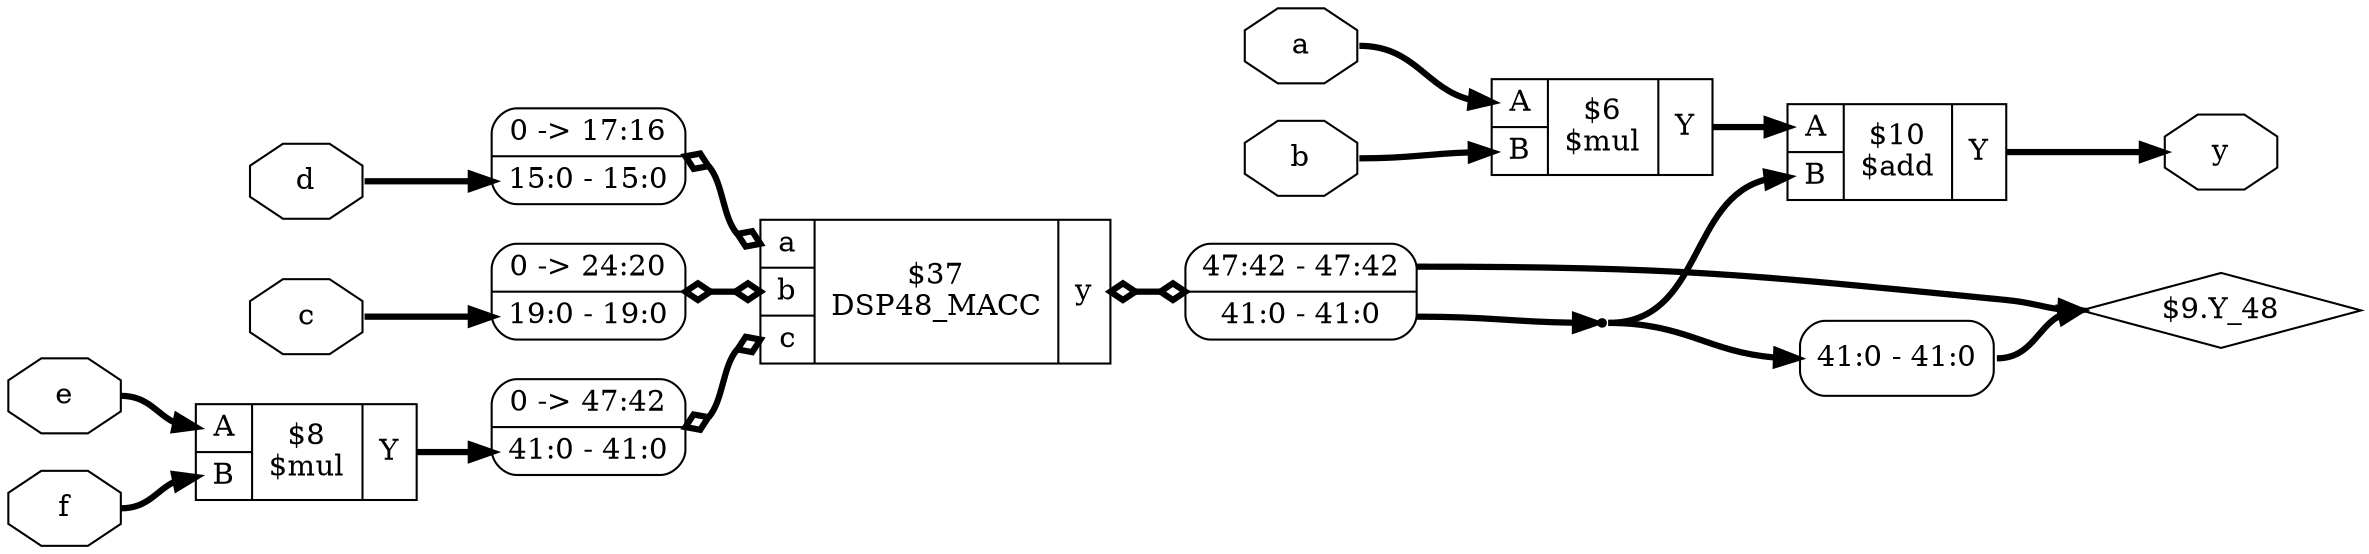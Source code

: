 digraph "test2" {
rankdir="LR";
remincross=true;
n5 [ shape=octagon, label="a", color="black", fontcolor="black"];
n6 [ shape=octagon, label="b", color="black", fontcolor="black"];
n7 [ shape=octagon, label="c", color="black", fontcolor="black"];
n8 [ shape=octagon, label="d", color="black", fontcolor="black"];
n9 [ shape=octagon, label="e", color="black", fontcolor="black"];
n10 [ shape=octagon, label="f", color="black", fontcolor="black"];
n11 [ shape=octagon, label="y", color="black", fontcolor="black"];
c15 [ shape=record, label="{{<p12> A|<p13> B}|$10\n$add|{<p14> Y}}",  ];
c16 [ shape=record, label="{{<p5> a|<p6> b|<p7> c}|$37\nDSP48_MACC|{<p11> y}}",  ];
x0 [ shape=record, style=rounded, label="0 -&gt; 17:16 |<s0> 15:0 - 15:0 ", color="black", fontcolor="black" ];
x0:e -> c16:p5:w [arrowhead=odiamond, arrowtail=odiamond, dir=both, color="black", fontcolor="black", style="setlinewidth(3)", label=""];
x1 [ shape=record, style=rounded, label="0 -&gt; 24:20 |<s0> 19:0 - 19:0 ", color="black", fontcolor="black" ];
x1:e -> c16:p6:w [arrowhead=odiamond, arrowtail=odiamond, dir=both, color="black", fontcolor="black", style="setlinewidth(3)", label=""];
x2 [ shape=record, style=rounded, label="0 -&gt; 47:42 |<s0> 41:0 - 41:0 ", color="black", fontcolor="black" ];
x2:e -> c16:p7:w [arrowhead=odiamond, arrowtail=odiamond, dir=both, color="black", fontcolor="black", style="setlinewidth(3)", label=""];
x3 [ shape=record, style=rounded, label="<s1> 47:42 - 47:42 |<s0> 41:0 - 41:0 ", color="black", fontcolor="black" ];
c16:p11:e -> x3:w [arrowhead=odiamond, arrowtail=odiamond, dir=both, color="black", fontcolor="black", style="setlinewidth(3)", label=""];
c17 [ shape=record, label="{{<p12> A|<p13> B}|$6\n$mul|{<p14> Y}}",  ];
c18 [ shape=record, label="{{<p12> A|<p13> B}|$8\n$mul|{<p14> Y}}",  ];
x4 [ shape=record, style=rounded, label="<s0> 41:0 - 41:0 ", color="black", fontcolor="black" ];
n1 [ shape=point ];
x3:s0:e -> n1:w [color="black", fontcolor="black", style="setlinewidth(3)", label=""];
n1:e -> c15:p13:w [color="black", fontcolor="black", style="setlinewidth(3)", label=""];
n1:e -> x4:w [color="black", fontcolor="black", style="setlinewidth(3)", label=""];
n10:e -> c18:p13:w [color="black", fontcolor="black", style="setlinewidth(3)", label=""];
c15:p14:e -> n11:w [color="black", fontcolor="black", style="setlinewidth(3)", label=""];
c17:p14:e -> c15:p12:w [color="black", fontcolor="black", style="setlinewidth(3)", label=""];
c18:p14:e -> x2:s0:w [color="black", fontcolor="black", style="setlinewidth(3)", label=""];
n4 [ shape=diamond, label="$9.Y_48" ];
x3:s1:e -> n4:w [color="black", fontcolor="black", style="setlinewidth(3)", label=""];
x4:s0:e -> n4:w [color="black", fontcolor="black", style="setlinewidth(3)", label=""];
n5:e -> c17:p12:w [color="black", fontcolor="black", style="setlinewidth(3)", label=""];
n6:e -> c17:p13:w [color="black", fontcolor="black", style="setlinewidth(3)", label=""];
n7:e -> x1:s0:w [color="black", fontcolor="black", style="setlinewidth(3)", label=""];
n8:e -> x0:s0:w [color="black", fontcolor="black", style="setlinewidth(3)", label=""];
n9:e -> c18:p12:w [color="black", fontcolor="black", style="setlinewidth(3)", label=""];
}

